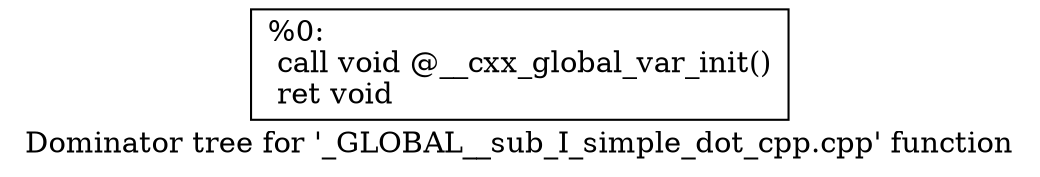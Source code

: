 digraph "Dominator tree for '_GLOBAL__sub_I_simple_dot_cpp.cpp' function" {
	label="Dominator tree for '_GLOBAL__sub_I_simple_dot_cpp.cpp' function";

	Node0xda0520 [shape=record,label="{%0:\l  call void @__cxx_global_var_init()\l  ret void\l}"];
}
